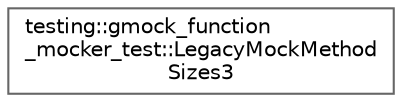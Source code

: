 digraph "Graphical Class Hierarchy"
{
 // LATEX_PDF_SIZE
  bgcolor="transparent";
  edge [fontname=Helvetica,fontsize=10,labelfontname=Helvetica,labelfontsize=10];
  node [fontname=Helvetica,fontsize=10,shape=box,height=0.2,width=0.4];
  rankdir="LR";
  Node0 [id="Node000000",label="testing::gmock_function\l_mocker_test::LegacyMockMethod\lSizes3",height=0.2,width=0.4,color="grey40", fillcolor="white", style="filled",URL="$structtesting_1_1gmock__function__mocker__test_1_1_legacy_mock_method_sizes3.html",tooltip=" "];
}
